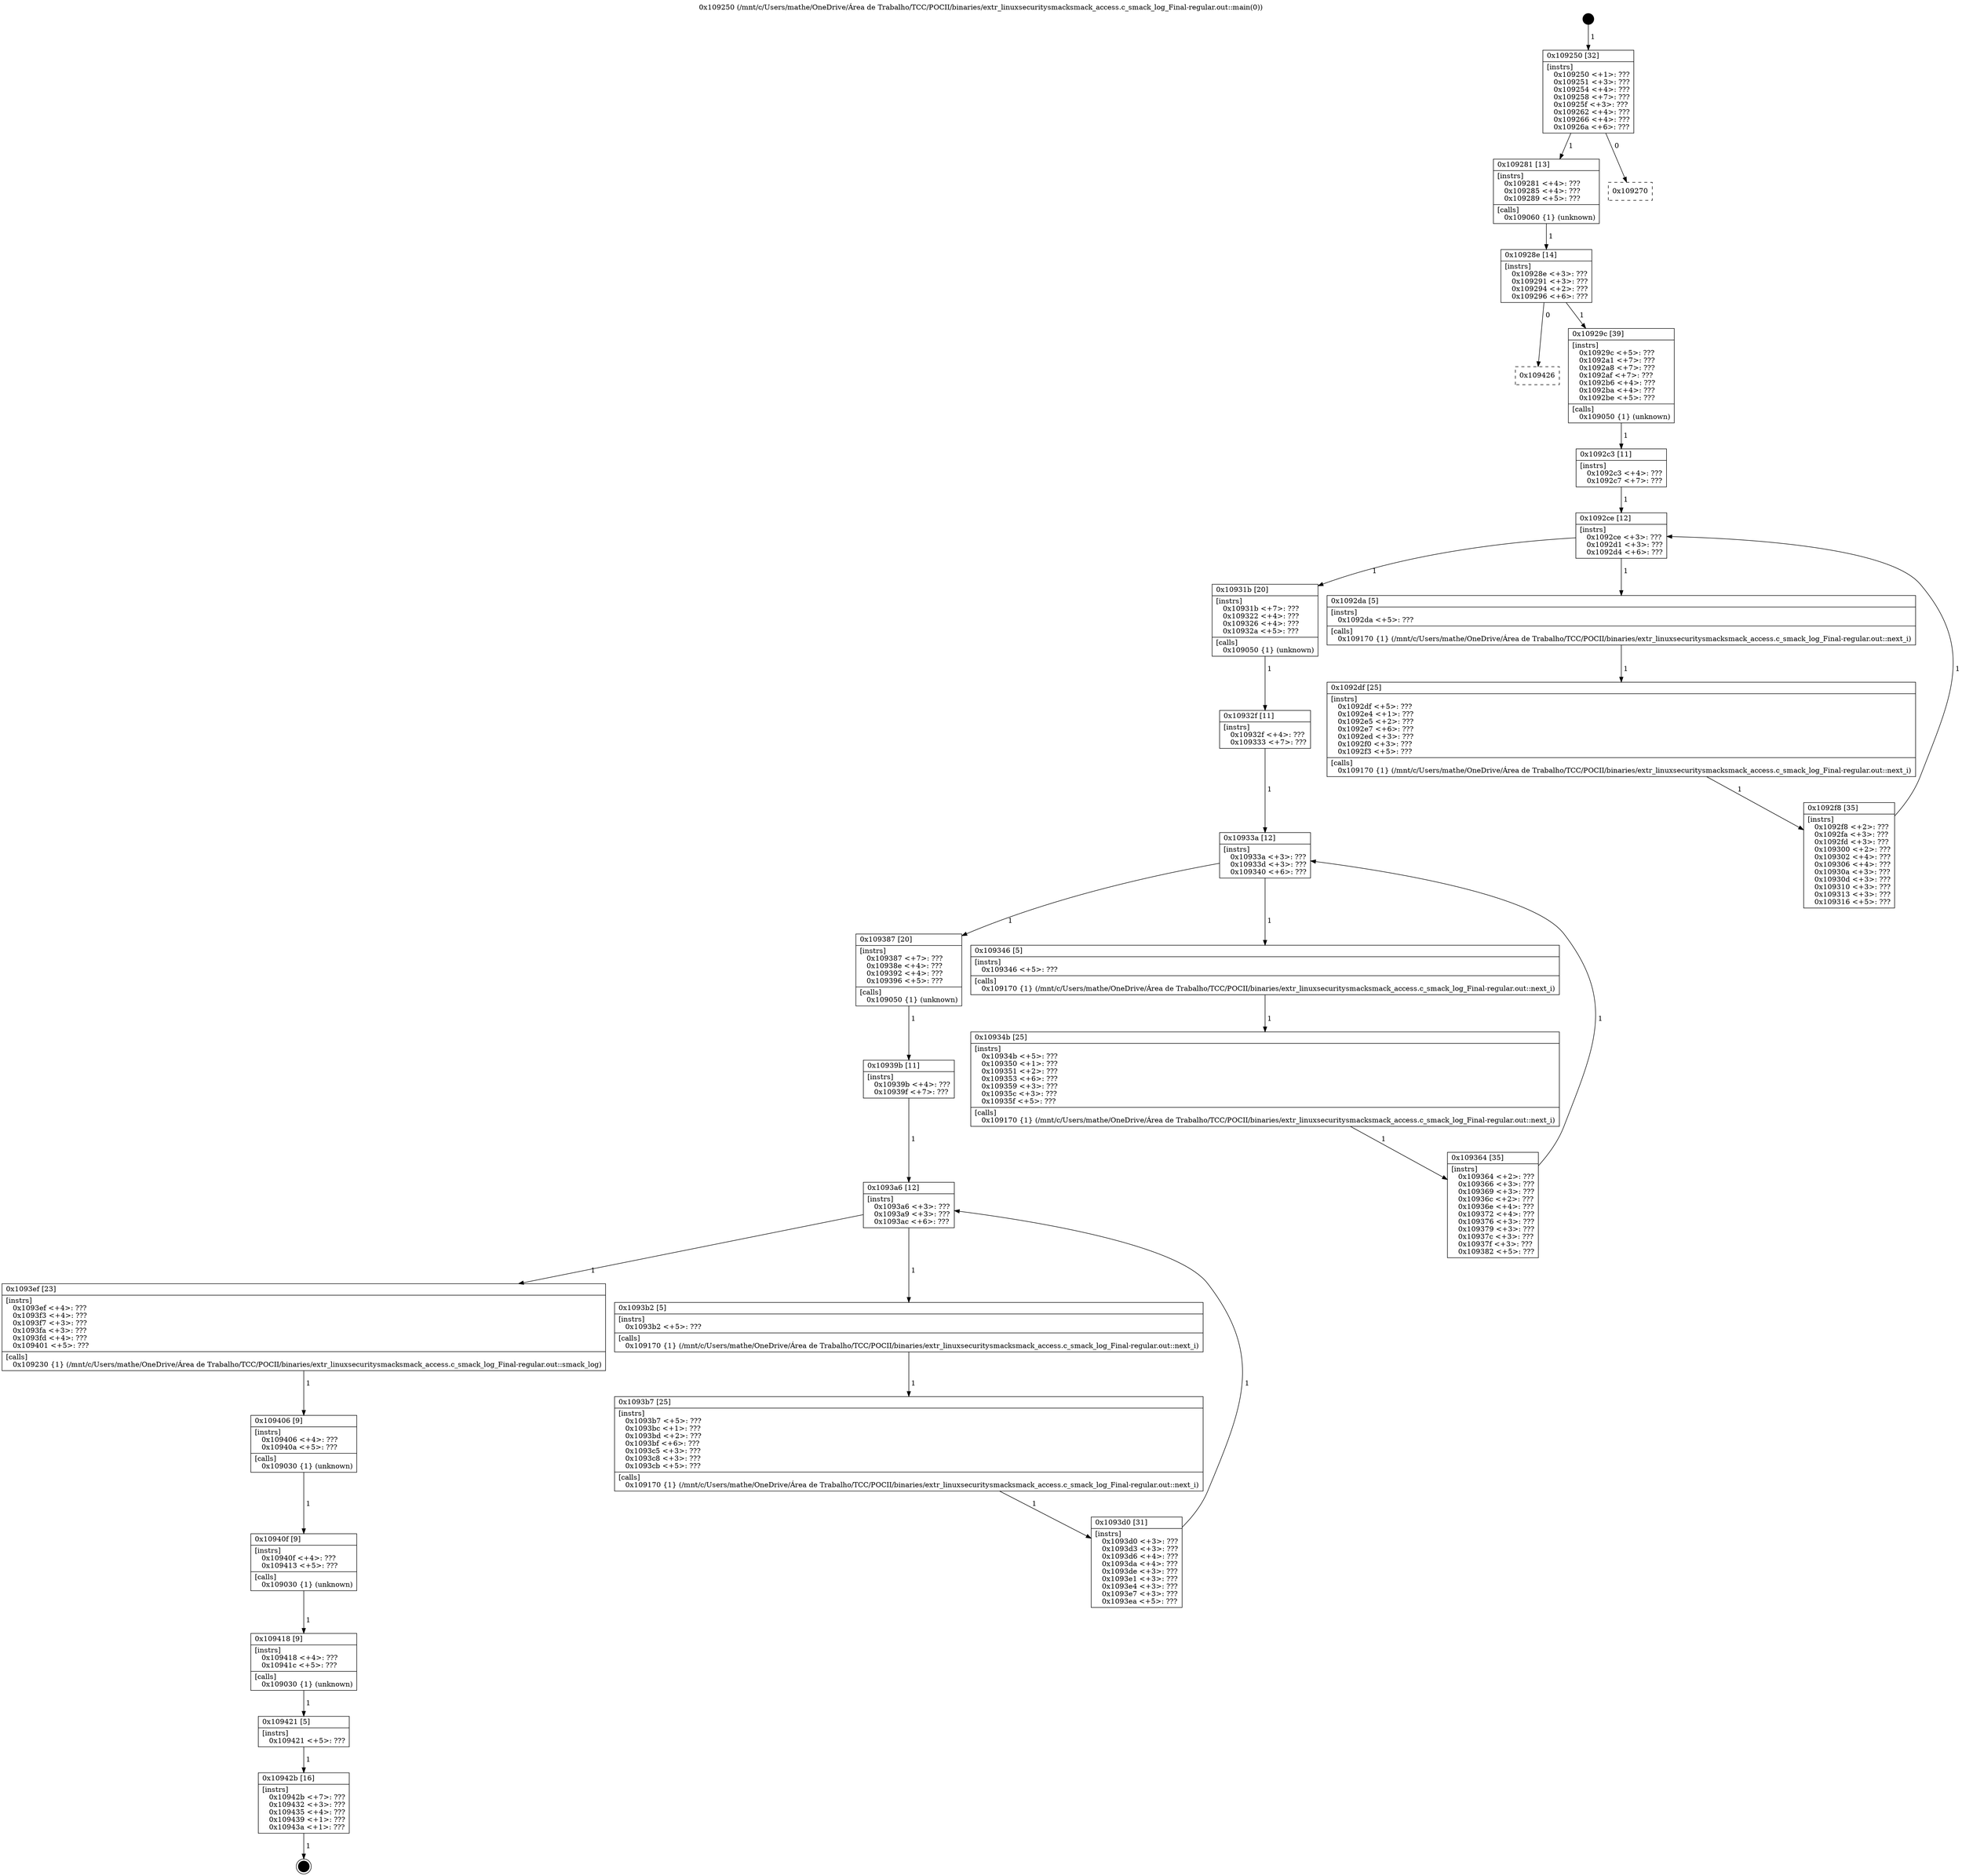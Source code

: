 digraph "0x109250" {
  label = "0x109250 (/mnt/c/Users/mathe/OneDrive/Área de Trabalho/TCC/POCII/binaries/extr_linuxsecuritysmacksmack_access.c_smack_log_Final-regular.out::main(0))"
  labelloc = "t"
  node[shape=record]

  Entry [label="",width=0.3,height=0.3,shape=circle,fillcolor=black,style=filled]
  "0x109250" [label="{
     0x109250 [32]\l
     | [instrs]\l
     &nbsp;&nbsp;0x109250 \<+1\>: ???\l
     &nbsp;&nbsp;0x109251 \<+3\>: ???\l
     &nbsp;&nbsp;0x109254 \<+4\>: ???\l
     &nbsp;&nbsp;0x109258 \<+7\>: ???\l
     &nbsp;&nbsp;0x10925f \<+3\>: ???\l
     &nbsp;&nbsp;0x109262 \<+4\>: ???\l
     &nbsp;&nbsp;0x109266 \<+4\>: ???\l
     &nbsp;&nbsp;0x10926a \<+6\>: ???\l
  }"]
  "0x109281" [label="{
     0x109281 [13]\l
     | [instrs]\l
     &nbsp;&nbsp;0x109281 \<+4\>: ???\l
     &nbsp;&nbsp;0x109285 \<+4\>: ???\l
     &nbsp;&nbsp;0x109289 \<+5\>: ???\l
     | [calls]\l
     &nbsp;&nbsp;0x109060 \{1\} (unknown)\l
  }"]
  "0x109270" [label="{
     0x109270\l
  }", style=dashed]
  "0x10928e" [label="{
     0x10928e [14]\l
     | [instrs]\l
     &nbsp;&nbsp;0x10928e \<+3\>: ???\l
     &nbsp;&nbsp;0x109291 \<+3\>: ???\l
     &nbsp;&nbsp;0x109294 \<+2\>: ???\l
     &nbsp;&nbsp;0x109296 \<+6\>: ???\l
  }"]
  "0x109426" [label="{
     0x109426\l
  }", style=dashed]
  "0x10929c" [label="{
     0x10929c [39]\l
     | [instrs]\l
     &nbsp;&nbsp;0x10929c \<+5\>: ???\l
     &nbsp;&nbsp;0x1092a1 \<+7\>: ???\l
     &nbsp;&nbsp;0x1092a8 \<+7\>: ???\l
     &nbsp;&nbsp;0x1092af \<+7\>: ???\l
     &nbsp;&nbsp;0x1092b6 \<+4\>: ???\l
     &nbsp;&nbsp;0x1092ba \<+4\>: ???\l
     &nbsp;&nbsp;0x1092be \<+5\>: ???\l
     | [calls]\l
     &nbsp;&nbsp;0x109050 \{1\} (unknown)\l
  }"]
  Exit [label="",width=0.3,height=0.3,shape=circle,fillcolor=black,style=filled,peripheries=2]
  "0x1092ce" [label="{
     0x1092ce [12]\l
     | [instrs]\l
     &nbsp;&nbsp;0x1092ce \<+3\>: ???\l
     &nbsp;&nbsp;0x1092d1 \<+3\>: ???\l
     &nbsp;&nbsp;0x1092d4 \<+6\>: ???\l
  }"]
  "0x10931b" [label="{
     0x10931b [20]\l
     | [instrs]\l
     &nbsp;&nbsp;0x10931b \<+7\>: ???\l
     &nbsp;&nbsp;0x109322 \<+4\>: ???\l
     &nbsp;&nbsp;0x109326 \<+4\>: ???\l
     &nbsp;&nbsp;0x10932a \<+5\>: ???\l
     | [calls]\l
     &nbsp;&nbsp;0x109050 \{1\} (unknown)\l
  }"]
  "0x1092da" [label="{
     0x1092da [5]\l
     | [instrs]\l
     &nbsp;&nbsp;0x1092da \<+5\>: ???\l
     | [calls]\l
     &nbsp;&nbsp;0x109170 \{1\} (/mnt/c/Users/mathe/OneDrive/Área de Trabalho/TCC/POCII/binaries/extr_linuxsecuritysmacksmack_access.c_smack_log_Final-regular.out::next_i)\l
  }"]
  "0x1092df" [label="{
     0x1092df [25]\l
     | [instrs]\l
     &nbsp;&nbsp;0x1092df \<+5\>: ???\l
     &nbsp;&nbsp;0x1092e4 \<+1\>: ???\l
     &nbsp;&nbsp;0x1092e5 \<+2\>: ???\l
     &nbsp;&nbsp;0x1092e7 \<+6\>: ???\l
     &nbsp;&nbsp;0x1092ed \<+3\>: ???\l
     &nbsp;&nbsp;0x1092f0 \<+3\>: ???\l
     &nbsp;&nbsp;0x1092f3 \<+5\>: ???\l
     | [calls]\l
     &nbsp;&nbsp;0x109170 \{1\} (/mnt/c/Users/mathe/OneDrive/Área de Trabalho/TCC/POCII/binaries/extr_linuxsecuritysmacksmack_access.c_smack_log_Final-regular.out::next_i)\l
  }"]
  "0x1092f8" [label="{
     0x1092f8 [35]\l
     | [instrs]\l
     &nbsp;&nbsp;0x1092f8 \<+2\>: ???\l
     &nbsp;&nbsp;0x1092fa \<+3\>: ???\l
     &nbsp;&nbsp;0x1092fd \<+3\>: ???\l
     &nbsp;&nbsp;0x109300 \<+2\>: ???\l
     &nbsp;&nbsp;0x109302 \<+4\>: ???\l
     &nbsp;&nbsp;0x109306 \<+4\>: ???\l
     &nbsp;&nbsp;0x10930a \<+3\>: ???\l
     &nbsp;&nbsp;0x10930d \<+3\>: ???\l
     &nbsp;&nbsp;0x109310 \<+3\>: ???\l
     &nbsp;&nbsp;0x109313 \<+3\>: ???\l
     &nbsp;&nbsp;0x109316 \<+5\>: ???\l
  }"]
  "0x1092c3" [label="{
     0x1092c3 [11]\l
     | [instrs]\l
     &nbsp;&nbsp;0x1092c3 \<+4\>: ???\l
     &nbsp;&nbsp;0x1092c7 \<+7\>: ???\l
  }"]
  "0x10933a" [label="{
     0x10933a [12]\l
     | [instrs]\l
     &nbsp;&nbsp;0x10933a \<+3\>: ???\l
     &nbsp;&nbsp;0x10933d \<+3\>: ???\l
     &nbsp;&nbsp;0x109340 \<+6\>: ???\l
  }"]
  "0x109387" [label="{
     0x109387 [20]\l
     | [instrs]\l
     &nbsp;&nbsp;0x109387 \<+7\>: ???\l
     &nbsp;&nbsp;0x10938e \<+4\>: ???\l
     &nbsp;&nbsp;0x109392 \<+4\>: ???\l
     &nbsp;&nbsp;0x109396 \<+5\>: ???\l
     | [calls]\l
     &nbsp;&nbsp;0x109050 \{1\} (unknown)\l
  }"]
  "0x109346" [label="{
     0x109346 [5]\l
     | [instrs]\l
     &nbsp;&nbsp;0x109346 \<+5\>: ???\l
     | [calls]\l
     &nbsp;&nbsp;0x109170 \{1\} (/mnt/c/Users/mathe/OneDrive/Área de Trabalho/TCC/POCII/binaries/extr_linuxsecuritysmacksmack_access.c_smack_log_Final-regular.out::next_i)\l
  }"]
  "0x10934b" [label="{
     0x10934b [25]\l
     | [instrs]\l
     &nbsp;&nbsp;0x10934b \<+5\>: ???\l
     &nbsp;&nbsp;0x109350 \<+1\>: ???\l
     &nbsp;&nbsp;0x109351 \<+2\>: ???\l
     &nbsp;&nbsp;0x109353 \<+6\>: ???\l
     &nbsp;&nbsp;0x109359 \<+3\>: ???\l
     &nbsp;&nbsp;0x10935c \<+3\>: ???\l
     &nbsp;&nbsp;0x10935f \<+5\>: ???\l
     | [calls]\l
     &nbsp;&nbsp;0x109170 \{1\} (/mnt/c/Users/mathe/OneDrive/Área de Trabalho/TCC/POCII/binaries/extr_linuxsecuritysmacksmack_access.c_smack_log_Final-regular.out::next_i)\l
  }"]
  "0x109364" [label="{
     0x109364 [35]\l
     | [instrs]\l
     &nbsp;&nbsp;0x109364 \<+2\>: ???\l
     &nbsp;&nbsp;0x109366 \<+3\>: ???\l
     &nbsp;&nbsp;0x109369 \<+3\>: ???\l
     &nbsp;&nbsp;0x10936c \<+2\>: ???\l
     &nbsp;&nbsp;0x10936e \<+4\>: ???\l
     &nbsp;&nbsp;0x109372 \<+4\>: ???\l
     &nbsp;&nbsp;0x109376 \<+3\>: ???\l
     &nbsp;&nbsp;0x109379 \<+3\>: ???\l
     &nbsp;&nbsp;0x10937c \<+3\>: ???\l
     &nbsp;&nbsp;0x10937f \<+3\>: ???\l
     &nbsp;&nbsp;0x109382 \<+5\>: ???\l
  }"]
  "0x10932f" [label="{
     0x10932f [11]\l
     | [instrs]\l
     &nbsp;&nbsp;0x10932f \<+4\>: ???\l
     &nbsp;&nbsp;0x109333 \<+7\>: ???\l
  }"]
  "0x1093a6" [label="{
     0x1093a6 [12]\l
     | [instrs]\l
     &nbsp;&nbsp;0x1093a6 \<+3\>: ???\l
     &nbsp;&nbsp;0x1093a9 \<+3\>: ???\l
     &nbsp;&nbsp;0x1093ac \<+6\>: ???\l
  }"]
  "0x1093ef" [label="{
     0x1093ef [23]\l
     | [instrs]\l
     &nbsp;&nbsp;0x1093ef \<+4\>: ???\l
     &nbsp;&nbsp;0x1093f3 \<+4\>: ???\l
     &nbsp;&nbsp;0x1093f7 \<+3\>: ???\l
     &nbsp;&nbsp;0x1093fa \<+3\>: ???\l
     &nbsp;&nbsp;0x1093fd \<+4\>: ???\l
     &nbsp;&nbsp;0x109401 \<+5\>: ???\l
     | [calls]\l
     &nbsp;&nbsp;0x109230 \{1\} (/mnt/c/Users/mathe/OneDrive/Área de Trabalho/TCC/POCII/binaries/extr_linuxsecuritysmacksmack_access.c_smack_log_Final-regular.out::smack_log)\l
  }"]
  "0x1093b2" [label="{
     0x1093b2 [5]\l
     | [instrs]\l
     &nbsp;&nbsp;0x1093b2 \<+5\>: ???\l
     | [calls]\l
     &nbsp;&nbsp;0x109170 \{1\} (/mnt/c/Users/mathe/OneDrive/Área de Trabalho/TCC/POCII/binaries/extr_linuxsecuritysmacksmack_access.c_smack_log_Final-regular.out::next_i)\l
  }"]
  "0x1093b7" [label="{
     0x1093b7 [25]\l
     | [instrs]\l
     &nbsp;&nbsp;0x1093b7 \<+5\>: ???\l
     &nbsp;&nbsp;0x1093bc \<+1\>: ???\l
     &nbsp;&nbsp;0x1093bd \<+2\>: ???\l
     &nbsp;&nbsp;0x1093bf \<+6\>: ???\l
     &nbsp;&nbsp;0x1093c5 \<+3\>: ???\l
     &nbsp;&nbsp;0x1093c8 \<+3\>: ???\l
     &nbsp;&nbsp;0x1093cb \<+5\>: ???\l
     | [calls]\l
     &nbsp;&nbsp;0x109170 \{1\} (/mnt/c/Users/mathe/OneDrive/Área de Trabalho/TCC/POCII/binaries/extr_linuxsecuritysmacksmack_access.c_smack_log_Final-regular.out::next_i)\l
  }"]
  "0x1093d0" [label="{
     0x1093d0 [31]\l
     | [instrs]\l
     &nbsp;&nbsp;0x1093d0 \<+3\>: ???\l
     &nbsp;&nbsp;0x1093d3 \<+3\>: ???\l
     &nbsp;&nbsp;0x1093d6 \<+4\>: ???\l
     &nbsp;&nbsp;0x1093da \<+4\>: ???\l
     &nbsp;&nbsp;0x1093de \<+3\>: ???\l
     &nbsp;&nbsp;0x1093e1 \<+3\>: ???\l
     &nbsp;&nbsp;0x1093e4 \<+3\>: ???\l
     &nbsp;&nbsp;0x1093e7 \<+3\>: ???\l
     &nbsp;&nbsp;0x1093ea \<+5\>: ???\l
  }"]
  "0x10939b" [label="{
     0x10939b [11]\l
     | [instrs]\l
     &nbsp;&nbsp;0x10939b \<+4\>: ???\l
     &nbsp;&nbsp;0x10939f \<+7\>: ???\l
  }"]
  "0x109406" [label="{
     0x109406 [9]\l
     | [instrs]\l
     &nbsp;&nbsp;0x109406 \<+4\>: ???\l
     &nbsp;&nbsp;0x10940a \<+5\>: ???\l
     | [calls]\l
     &nbsp;&nbsp;0x109030 \{1\} (unknown)\l
  }"]
  "0x10940f" [label="{
     0x10940f [9]\l
     | [instrs]\l
     &nbsp;&nbsp;0x10940f \<+4\>: ???\l
     &nbsp;&nbsp;0x109413 \<+5\>: ???\l
     | [calls]\l
     &nbsp;&nbsp;0x109030 \{1\} (unknown)\l
  }"]
  "0x109418" [label="{
     0x109418 [9]\l
     | [instrs]\l
     &nbsp;&nbsp;0x109418 \<+4\>: ???\l
     &nbsp;&nbsp;0x10941c \<+5\>: ???\l
     | [calls]\l
     &nbsp;&nbsp;0x109030 \{1\} (unknown)\l
  }"]
  "0x109421" [label="{
     0x109421 [5]\l
     | [instrs]\l
     &nbsp;&nbsp;0x109421 \<+5\>: ???\l
  }"]
  "0x10942b" [label="{
     0x10942b [16]\l
     | [instrs]\l
     &nbsp;&nbsp;0x10942b \<+7\>: ???\l
     &nbsp;&nbsp;0x109432 \<+3\>: ???\l
     &nbsp;&nbsp;0x109435 \<+4\>: ???\l
     &nbsp;&nbsp;0x109439 \<+1\>: ???\l
     &nbsp;&nbsp;0x10943a \<+1\>: ???\l
  }"]
  Entry -> "0x109250" [label=" 1"]
  "0x109250" -> "0x109281" [label=" 1"]
  "0x109250" -> "0x109270" [label=" 0"]
  "0x109281" -> "0x10928e" [label=" 1"]
  "0x10928e" -> "0x109426" [label=" 0"]
  "0x10928e" -> "0x10929c" [label=" 1"]
  "0x10942b" -> Exit [label=" 1"]
  "0x10929c" -> "0x1092c3" [label=" 1"]
  "0x1092ce" -> "0x10931b" [label=" 1"]
  "0x1092ce" -> "0x1092da" [label=" 1"]
  "0x1092da" -> "0x1092df" [label=" 1"]
  "0x1092df" -> "0x1092f8" [label=" 1"]
  "0x1092c3" -> "0x1092ce" [label=" 1"]
  "0x1092f8" -> "0x1092ce" [label=" 1"]
  "0x10931b" -> "0x10932f" [label=" 1"]
  "0x10933a" -> "0x109387" [label=" 1"]
  "0x10933a" -> "0x109346" [label=" 1"]
  "0x109346" -> "0x10934b" [label=" 1"]
  "0x10934b" -> "0x109364" [label=" 1"]
  "0x10932f" -> "0x10933a" [label=" 1"]
  "0x109364" -> "0x10933a" [label=" 1"]
  "0x109387" -> "0x10939b" [label=" 1"]
  "0x1093a6" -> "0x1093ef" [label=" 1"]
  "0x1093a6" -> "0x1093b2" [label=" 1"]
  "0x1093b2" -> "0x1093b7" [label=" 1"]
  "0x1093b7" -> "0x1093d0" [label=" 1"]
  "0x10939b" -> "0x1093a6" [label=" 1"]
  "0x1093d0" -> "0x1093a6" [label=" 1"]
  "0x1093ef" -> "0x109406" [label=" 1"]
  "0x109406" -> "0x10940f" [label=" 1"]
  "0x10940f" -> "0x109418" [label=" 1"]
  "0x109418" -> "0x109421" [label=" 1"]
  "0x109421" -> "0x10942b" [label=" 1"]
}
